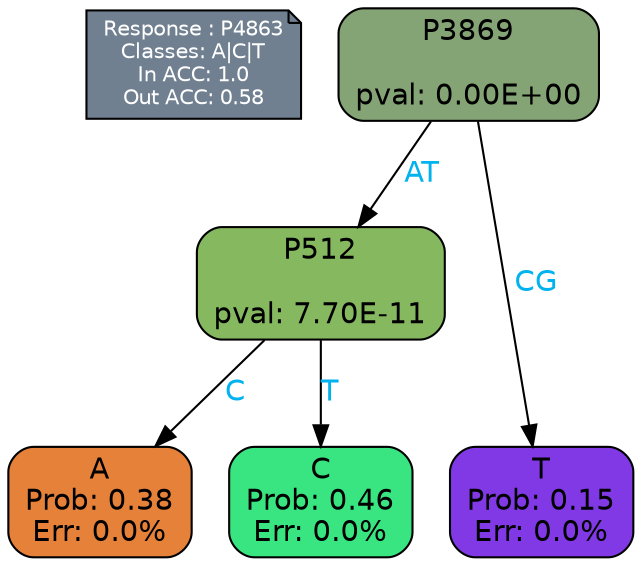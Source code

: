 digraph Tree {
node [shape=box, style="filled, rounded", color="black", fontname=helvetica] ;
graph [ranksep=equally, splines=polylines, bgcolor=transparent, dpi=600] ;
edge [fontname=helvetica] ;
LEGEND [label="Response : P4863
Classes: A|C|T
In ACC: 1.0
Out ACC: 0.58
",shape=note,align=left,style=filled,fillcolor="slategray",fontcolor="white",fontsize=10];1 [label="P3869

pval: 0.00E+00", fillcolor="#85a475"] ;
2 [label="P512

pval: 7.70E-11", fillcolor="#86b860"] ;
3 [label="A
Prob: 0.38
Err: 0.0%", fillcolor="#e58139"] ;
4 [label="C
Prob: 0.46
Err: 0.0%", fillcolor="#39e581"] ;
5 [label="T
Prob: 0.15
Err: 0.0%", fillcolor="#8139e5"] ;
1 -> 2 [label="AT",fontcolor=deepskyblue2] ;
1 -> 5 [label="CG",fontcolor=deepskyblue2] ;
2 -> 3 [label="C",fontcolor=deepskyblue2] ;
2 -> 4 [label="T",fontcolor=deepskyblue2] ;
{rank = same; 3;4;5;}{rank = same; LEGEND;1;}}
